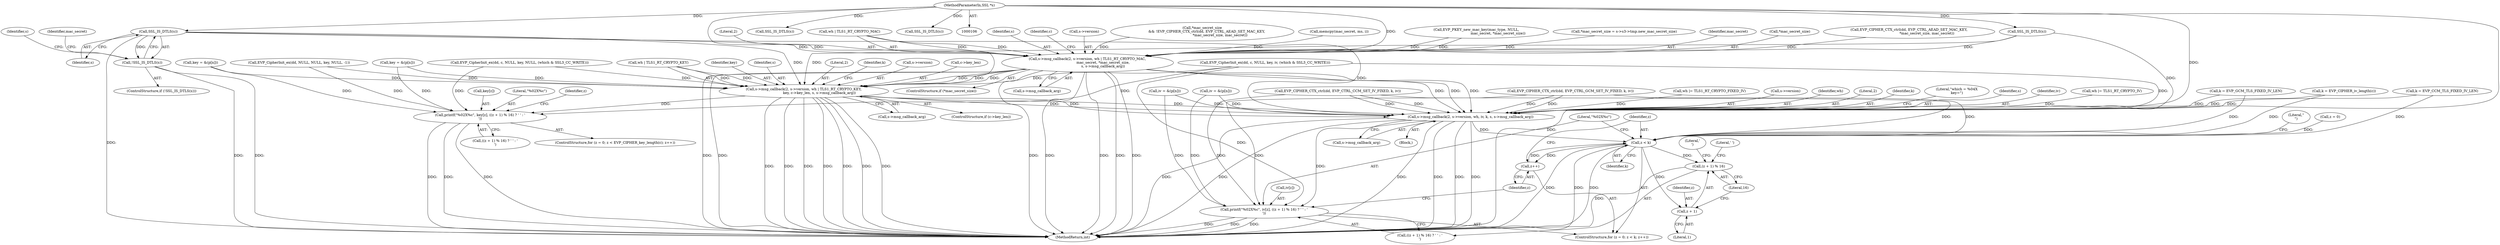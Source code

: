 digraph "0_openssl_4ad93618d26a3ea23d36ad5498ff4f59eff3a4d2_4@pointer" {
"1000296" [label="(Call,SSL_IS_DTLS(s))"];
"1000107" [label="(MethodParameterIn,SSL *s)"];
"1000295" [label="(Call,!SSL_IS_DTLS(s))"];
"1000861" [label="(Call,s->msg_callback(2, s->version, wh | TLS1_RT_CRYPTO_MAC,\n                            mac_secret, *mac_secret_size,\n                            s, s->msg_callback_arg))"];
"1000880" [label="(Call,s->msg_callback(2, s->version, wh | TLS1_RT_CRYPTO_KEY,\n                            key, c->key_len, s, s->msg_callback_arg))"];
"1000911" [label="(Call,s->msg_callback(2, s->version, wh, iv, k, s, s->msg_callback_arg))"];
"1000959" [label="(Call,z < k)"];
"1000962" [label="(Call,z++)"];
"1000970" [label="(Call,(z + 1) % 16)"];
"1000971" [label="(Call,z + 1)"];
"1000964" [label="(Call,printf(\"%02X%c\", iv[z], ((z + 1) % 16) ? ' ' : '\n'))"];
"1000938" [label="(Call,printf(\"%02X%c\", key[z], ((z + 1) % 16) ? ' ' : '\n'))"];
"1000904" [label="(Call,wh |= TLS1_RT_CRYPTO_FIXED_IV)"];
"1000913" [label="(Call,s->version)"];
"1000858" [label="(ControlStructure,if (*mac_secret_size))"];
"1000881" [label="(Literal,2)"];
"1000597" [label="(Call,key = &(p[n]))"];
"1000965" [label="(Literal,\"%02X%c\")"];
"1000897" [label="(Identifier,k)"];
"1000882" [label="(Call,s->version)"];
"1000976" [label="(Literal,'\n')"];
"1000608" [label="(Call,iv = &(p[n]))"];
"1000943" [label="(Call,((z + 1) % 16) ? ' ' : '\n')"];
"1000939" [label="(Literal,\"%02X%c\")"];
"1000972" [label="(Identifier,z)"];
"1000975" [label="(Literal,' ')"];
"1000970" [label="(Call,(z + 1) % 16)"];
"1000911" [label="(Call,s->msg_callback(2, s->version, wh, iv, k, s, s->msg_callback_arg))"];
"1000296" [label="(Call,SSL_IS_DTLS(s))"];
"1000522" [label="(Call,k = EVP_GCM_TLS_FIXED_IV_LEN)"];
"1000889" [label="(Call,c->key_len)"];
"1000873" [label="(Call,s->msg_callback_arg)"];
"1000645" [label="(Call,EVP_PKEY_new_mac_key(mac_type, NULL,\n                                       mac_secret, *mac_secret_size))"];
"1000916" [label="(Identifier,wh)"];
"1000898" [label="(Block,)"];
"1000786" [label="(Call,EVP_CIPHER_CTX_ctrl(dd, EVP_CTRL_CCM_SET_IV_FIXED, k, iv))"];
"1000107" [label="(MethodParameterIn,SSL *s)"];
"1000955" [label="(ControlStructure,for (z = 0; z < k; z++))"];
"1000893" [label="(Call,s->msg_callback_arg)"];
"1000966" [label="(Call,iv[z])"];
"1000460" [label="(Call,SSL_IS_DTLS(s))"];
"1000912" [label="(Literal,2)"];
"1000500" [label="(Call,*mac_secret_size = s->s3->tmp.new_mac_secret_size)"];
"1000297" [label="(Identifier,s)"];
"1000559" [label="(Call,key = &(p[n]))"];
"1000294" [label="(ControlStructure,if (!SSL_IS_DTLS(s)))"];
"1000973" [label="(Literal,1)"];
"1000960" [label="(Identifier,z)"];
"1000928" [label="(ControlStructure,for (z = 0; z < EVP_CIPHER_key_length(c); z++))"];
"1000394" [label="(Call,SSL_IS_DTLS(s))"];
"1000969" [label="(Call,((z + 1) % 16) ? ' ' : '\n')"];
"1000709" [label="(Call,EVP_CipherInit_ex(dd, c, NULL, key, NULL, (which & SSL3_CC_WRITE)))"];
"1000301" [label="(Identifier,s)"];
"1000961" [label="(Identifier,k)"];
"1000880" [label="(Call,s->msg_callback(2, s->version, wh | TLS1_RT_CRYPTO_KEY,\n                            key, c->key_len, s, s->msg_callback_arg))"];
"1000869" [label="(Identifier,mac_secret)"];
"1000861" [label="(Call,s->msg_callback(2, s->version, wh | TLS1_RT_CRYPTO_MAC,\n                            mac_secret, *mac_secret_size,\n                            s, s->msg_callback_arg))"];
"1000963" [label="(Identifier,z)"];
"1000962" [label="(Call,z++)"];
"1000978" [label="(Literal,\"\n\")"];
"1000918" [label="(Identifier,k)"];
"1000885" [label="(Call,wh | TLS1_RT_CRYPTO_KEY)"];
"1000719" [label="(Call,EVP_CIPHER_CTX_ctrl(dd, EVP_CTRL_GCM_SET_IV_FIXED, k, iv))"];
"1000295" [label="(Call,!SSL_IS_DTLS(s))"];
"1000876" [label="(ControlStructure,if (c->key_len))"];
"1000974" [label="(Literal,16)"];
"1000870" [label="(Call,*mac_secret_size)"];
"1000938" [label="(Call,printf(\"%02X%c\", key[z], ((z + 1) % 16) ? ' ' : '\n'))"];
"1000888" [label="(Identifier,key)"];
"1000809" [label="(Call,EVP_CipherInit_ex(dd, c, NULL, key, iv, (which & SSL3_CC_WRITE)))"];
"1000964" [label="(Call,printf(\"%02X%c\", iv[z], ((z + 1) % 16) ? ' ' : '\n'))"];
"1001020" [label="(MethodReturn,int)"];
"1000937" [label="(Identifier,z)"];
"1000956" [label="(Call,z = 0)"];
"1000373" [label="(Call,SSL_IS_DTLS(s))"];
"1000792" [label="(Call,EVP_CipherInit_ex(dd, NULL, NULL, key, NULL, -1))"];
"1000833" [label="(Call,EVP_CIPHER_CTX_ctrl(dd, EVP_CTRL_AEAD_SET_MAC_KEY,\n                                *mac_secret_size, mac_secret))"];
"1000535" [label="(Call,k = EVP_CIPHER_iv_length(c))"];
"1000862" [label="(Literal,2)"];
"1000866" [label="(Call,wh | TLS1_RT_CRYPTO_MAC)"];
"1000872" [label="(Identifier,s)"];
"1000924" [label="(Literal,\"which = %04X\nkey=\")"];
"1000878" [label="(Identifier,c)"];
"1000959" [label="(Call,z < k)"];
"1000863" [label="(Call,s->version)"];
"1000531" [label="(Call,k = EVP_CCM_TLS_FIXED_IV_LEN)"];
"1000919" [label="(Identifier,s)"];
"1000829" [label="(Call,*mac_secret_size\n        && !EVP_CIPHER_CTX_ctrl(dd, EVP_CTRL_AEAD_SET_MAC_KEY,\n                                *mac_secret_size, mac_secret))"];
"1000940" [label="(Call,key[z])"];
"1000917" [label="(Identifier,iv)"];
"1000971" [label="(Call,z + 1)"];
"1000570" [label="(Call,iv = &(p[n]))"];
"1000632" [label="(Call,memcpy(mac_secret, ms, i))"];
"1000908" [label="(Call,wh |= TLS1_RT_CRYPTO_IV)"];
"1000920" [label="(Call,s->msg_callback_arg)"];
"1000304" [label="(Identifier,mac_secret)"];
"1000892" [label="(Identifier,s)"];
"1000296" -> "1000295"  [label="AST: "];
"1000296" -> "1000297"  [label="CFG: "];
"1000297" -> "1000296"  [label="AST: "];
"1000295" -> "1000296"  [label="CFG: "];
"1000296" -> "1001020"  [label="DDG: "];
"1000296" -> "1000295"  [label="DDG: "];
"1000107" -> "1000296"  [label="DDG: "];
"1000296" -> "1000861"  [label="DDG: "];
"1000296" -> "1000880"  [label="DDG: "];
"1000296" -> "1000911"  [label="DDG: "];
"1000107" -> "1000106"  [label="AST: "];
"1000107" -> "1001020"  [label="DDG: "];
"1000107" -> "1000373"  [label="DDG: "];
"1000107" -> "1000394"  [label="DDG: "];
"1000107" -> "1000460"  [label="DDG: "];
"1000107" -> "1000861"  [label="DDG: "];
"1000107" -> "1000880"  [label="DDG: "];
"1000107" -> "1000911"  [label="DDG: "];
"1000295" -> "1000294"  [label="AST: "];
"1000301" -> "1000295"  [label="CFG: "];
"1000304" -> "1000295"  [label="CFG: "];
"1000295" -> "1001020"  [label="DDG: "];
"1000295" -> "1001020"  [label="DDG: "];
"1000861" -> "1000858"  [label="AST: "];
"1000861" -> "1000873"  [label="CFG: "];
"1000862" -> "1000861"  [label="AST: "];
"1000863" -> "1000861"  [label="AST: "];
"1000866" -> "1000861"  [label="AST: "];
"1000869" -> "1000861"  [label="AST: "];
"1000870" -> "1000861"  [label="AST: "];
"1000872" -> "1000861"  [label="AST: "];
"1000873" -> "1000861"  [label="AST: "];
"1000878" -> "1000861"  [label="CFG: "];
"1000861" -> "1001020"  [label="DDG: "];
"1000861" -> "1001020"  [label="DDG: "];
"1000861" -> "1001020"  [label="DDG: "];
"1000861" -> "1001020"  [label="DDG: "];
"1000861" -> "1001020"  [label="DDG: "];
"1000861" -> "1001020"  [label="DDG: "];
"1000861" -> "1001020"  [label="DDG: "];
"1000866" -> "1000861"  [label="DDG: "];
"1000866" -> "1000861"  [label="DDG: "];
"1000833" -> "1000861"  [label="DDG: "];
"1000632" -> "1000861"  [label="DDG: "];
"1000645" -> "1000861"  [label="DDG: "];
"1000645" -> "1000861"  [label="DDG: "];
"1000829" -> "1000861"  [label="DDG: "];
"1000500" -> "1000861"  [label="DDG: "];
"1000460" -> "1000861"  [label="DDG: "];
"1000861" -> "1000880"  [label="DDG: "];
"1000861" -> "1000880"  [label="DDG: "];
"1000861" -> "1000880"  [label="DDG: "];
"1000861" -> "1000911"  [label="DDG: "];
"1000861" -> "1000911"  [label="DDG: "];
"1000861" -> "1000911"  [label="DDG: "];
"1000880" -> "1000876"  [label="AST: "];
"1000880" -> "1000893"  [label="CFG: "];
"1000881" -> "1000880"  [label="AST: "];
"1000882" -> "1000880"  [label="AST: "];
"1000885" -> "1000880"  [label="AST: "];
"1000888" -> "1000880"  [label="AST: "];
"1000889" -> "1000880"  [label="AST: "];
"1000892" -> "1000880"  [label="AST: "];
"1000893" -> "1000880"  [label="AST: "];
"1000897" -> "1000880"  [label="CFG: "];
"1000880" -> "1001020"  [label="DDG: "];
"1000880" -> "1001020"  [label="DDG: "];
"1000880" -> "1001020"  [label="DDG: "];
"1000880" -> "1001020"  [label="DDG: "];
"1000880" -> "1001020"  [label="DDG: "];
"1000880" -> "1001020"  [label="DDG: "];
"1000880" -> "1001020"  [label="DDG: "];
"1000885" -> "1000880"  [label="DDG: "];
"1000885" -> "1000880"  [label="DDG: "];
"1000559" -> "1000880"  [label="DDG: "];
"1000597" -> "1000880"  [label="DDG: "];
"1000792" -> "1000880"  [label="DDG: "];
"1000709" -> "1000880"  [label="DDG: "];
"1000809" -> "1000880"  [label="DDG: "];
"1000460" -> "1000880"  [label="DDG: "];
"1000880" -> "1000911"  [label="DDG: "];
"1000880" -> "1000911"  [label="DDG: "];
"1000880" -> "1000911"  [label="DDG: "];
"1000880" -> "1000938"  [label="DDG: "];
"1000911" -> "1000898"  [label="AST: "];
"1000911" -> "1000920"  [label="CFG: "];
"1000912" -> "1000911"  [label="AST: "];
"1000913" -> "1000911"  [label="AST: "];
"1000916" -> "1000911"  [label="AST: "];
"1000917" -> "1000911"  [label="AST: "];
"1000918" -> "1000911"  [label="AST: "];
"1000919" -> "1000911"  [label="AST: "];
"1000920" -> "1000911"  [label="AST: "];
"1000924" -> "1000911"  [label="CFG: "];
"1000911" -> "1001020"  [label="DDG: "];
"1000911" -> "1001020"  [label="DDG: "];
"1000911" -> "1001020"  [label="DDG: "];
"1000911" -> "1001020"  [label="DDG: "];
"1000911" -> "1001020"  [label="DDG: "];
"1000911" -> "1001020"  [label="DDG: "];
"1000904" -> "1000911"  [label="DDG: "];
"1000908" -> "1000911"  [label="DDG: "];
"1000570" -> "1000911"  [label="DDG: "];
"1000786" -> "1000911"  [label="DDG: "];
"1000786" -> "1000911"  [label="DDG: "];
"1000809" -> "1000911"  [label="DDG: "];
"1000719" -> "1000911"  [label="DDG: "];
"1000719" -> "1000911"  [label="DDG: "];
"1000608" -> "1000911"  [label="DDG: "];
"1000535" -> "1000911"  [label="DDG: "];
"1000522" -> "1000911"  [label="DDG: "];
"1000531" -> "1000911"  [label="DDG: "];
"1000460" -> "1000911"  [label="DDG: "];
"1000911" -> "1000959"  [label="DDG: "];
"1000911" -> "1000964"  [label="DDG: "];
"1000959" -> "1000955"  [label="AST: "];
"1000959" -> "1000961"  [label="CFG: "];
"1000960" -> "1000959"  [label="AST: "];
"1000961" -> "1000959"  [label="AST: "];
"1000965" -> "1000959"  [label="CFG: "];
"1000978" -> "1000959"  [label="CFG: "];
"1000959" -> "1001020"  [label="DDG: "];
"1000959" -> "1001020"  [label="DDG: "];
"1000959" -> "1001020"  [label="DDG: "];
"1000956" -> "1000959"  [label="DDG: "];
"1000962" -> "1000959"  [label="DDG: "];
"1000786" -> "1000959"  [label="DDG: "];
"1000719" -> "1000959"  [label="DDG: "];
"1000535" -> "1000959"  [label="DDG: "];
"1000522" -> "1000959"  [label="DDG: "];
"1000531" -> "1000959"  [label="DDG: "];
"1000959" -> "1000962"  [label="DDG: "];
"1000959" -> "1000970"  [label="DDG: "];
"1000959" -> "1000971"  [label="DDG: "];
"1000962" -> "1000955"  [label="AST: "];
"1000962" -> "1000963"  [label="CFG: "];
"1000963" -> "1000962"  [label="AST: "];
"1000960" -> "1000962"  [label="CFG: "];
"1000970" -> "1000969"  [label="AST: "];
"1000970" -> "1000974"  [label="CFG: "];
"1000971" -> "1000970"  [label="AST: "];
"1000974" -> "1000970"  [label="AST: "];
"1000975" -> "1000970"  [label="CFG: "];
"1000976" -> "1000970"  [label="CFG: "];
"1000970" -> "1001020"  [label="DDG: "];
"1000971" -> "1000973"  [label="CFG: "];
"1000972" -> "1000971"  [label="AST: "];
"1000973" -> "1000971"  [label="AST: "];
"1000974" -> "1000971"  [label="CFG: "];
"1000964" -> "1000955"  [label="AST: "];
"1000964" -> "1000969"  [label="CFG: "];
"1000965" -> "1000964"  [label="AST: "];
"1000966" -> "1000964"  [label="AST: "];
"1000969" -> "1000964"  [label="AST: "];
"1000963" -> "1000964"  [label="CFG: "];
"1000964" -> "1001020"  [label="DDG: "];
"1000964" -> "1001020"  [label="DDG: "];
"1000964" -> "1001020"  [label="DDG: "];
"1000570" -> "1000964"  [label="DDG: "];
"1000786" -> "1000964"  [label="DDG: "];
"1000809" -> "1000964"  [label="DDG: "];
"1000719" -> "1000964"  [label="DDG: "];
"1000608" -> "1000964"  [label="DDG: "];
"1000938" -> "1000928"  [label="AST: "];
"1000938" -> "1000943"  [label="CFG: "];
"1000939" -> "1000938"  [label="AST: "];
"1000940" -> "1000938"  [label="AST: "];
"1000943" -> "1000938"  [label="AST: "];
"1000937" -> "1000938"  [label="CFG: "];
"1000938" -> "1001020"  [label="DDG: "];
"1000938" -> "1001020"  [label="DDG: "];
"1000938" -> "1001020"  [label="DDG: "];
"1000559" -> "1000938"  [label="DDG: "];
"1000597" -> "1000938"  [label="DDG: "];
"1000792" -> "1000938"  [label="DDG: "];
"1000709" -> "1000938"  [label="DDG: "];
"1000809" -> "1000938"  [label="DDG: "];
}
